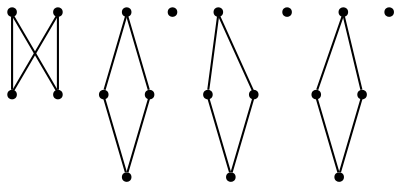 graph {
  node [shape=point,comment="{\"directed\":false,\"doi\":\"10.1007/3-540-45848-4_31\",\"figure\":\"8 (3)\"}"]

  v0 [pos="1173.0833689371748,2571.015368009869"]
  v1 [pos="1002.0833174387615,2574.2654900801813"]
  v2 [pos="1182.0833841959636,2636.2655104252335"]
  v3 [pos="1154.0833791097007,2690.2653476648165"]
  v4 [pos="1789.5833333333337,2536.0152662846085"]
  v5 [pos="1789.5833333333335,2502.265368009869"]
  v6 [pos="1789.5833333333337,2710.5152866296603"]
  v7 [pos="1723.0833689371746,2502.515357837343"]
  v8 [pos="1727.8333028157554,2535.0153069747125"]
  v9 [pos="1609.583409627279,2535.0153069747125"]
  v10 [pos="1609.5834096272788,2501.265408699973"]
  v11 [pos="1548.8333384195967,2715.015357837343"]
  v12 [pos="1542.0833587646484,2501.265408699973"]
  v13 [pos="1544.3333943684897,2535.0153069747125"]
  v14 [pos="1412.8334045410156,2502.265368009869"]
  v15 [pos="1412.8334045410159,2568.7652052494523"]
  v16 [pos="1379.0833791097007,2501.265408699973"]
  v17 [pos="1379.0833791097007,2568.7652052494523"]
  v18 [pos="1379.0833791097007,2715.015357837343"]

  v0 -- v1 [id="-1",pos="1173.0833689371748,2571.015368009869 1155.7899645565515,2541.70299734704 1124.0288645858677,2521.5153476648165 1087.5832875569663,2521.5153476648165 1050.1271673098333,2521.5153476648165 1017.6189536576726,2542.83797151403 1002.0833174387615,2574.2654900801813"]
  v17 -- v15 [id="-9",pos="1379.0833791097007,2568.7652052494523 1412.8334045410159,2568.7652052494523 1412.8334045410159,2568.7652052494523 1412.8334045410159,2568.7652052494523"]
  v17 -- v16 [id="-10",pos="1379.0833791097007,2568.7652052494523 1379.0833791097007,2501.265408699973 1379.0833791097007,2501.265408699973 1379.0833791097007,2501.265408699973"]
  v16 -- v14 [id="-12",pos="1379.0833791097007,2501.265408699973 1412.8334045410156,2502.265368009869 1412.8334045410156,2502.265368009869 1412.8334045410156,2502.265368009869"]
  v15 -- v14 [id="-13",pos="1412.8334045410159,2568.7652052494523 1412.8334045410156,2502.265368009869 1412.8334045410156,2502.265368009869 1412.8334045410156,2502.265368009869"]
  v13 -- v9 [id="-18",pos="1544.3333943684897,2535.0153069747125 1609.583409627279,2535.0153069747125 1609.583409627279,2535.0153069747125 1609.583409627279,2535.0153069747125"]
  v13 -- v12 [id="-19",pos="1544.3333943684897,2535.0153069747125 1542.0833587646484,2501.265408699973 1542.0833587646484,2501.265408699973 1542.0833587646484,2501.265408699973"]
  v12 -- v10 [id="-21",pos="1542.0833587646484,2501.265408699973 1609.5834096272788,2501.265408699973 1609.5834096272788,2501.265408699973 1609.5834096272788,2501.265408699973"]
  v9 -- v10 [id="-23",pos="1609.583409627279,2535.0153069747125 1609.5834096272788,2501.265408699973 1609.5834096272788,2501.265408699973 1609.5834096272788,2501.265408699973"]
  v8 -- v4 [id="-25",pos="1727.8333028157554,2535.0153069747125 1789.5833333333337,2536.0152662846085 1789.5833333333337,2536.0152662846085 1789.5833333333337,2536.0152662846085"]
  v8 -- v7 [id="-26",pos="1727.8333028157554,2535.0153069747125 1723.0833689371746,2502.515357837343 1723.0833689371746,2502.515357837343 1723.0833689371746,2502.515357837343"]
  v7 -- v5 [id="-27",pos="1723.0833689371746,2502.515357837343 1789.5833333333335,2502.265368009869 1789.5833333333335,2502.265368009869 1789.5833333333335,2502.265368009869"]
  v4 -- v5 [id="-34",pos="1789.5833333333337,2536.0152662846085 1789.5833333333335,2502.265368009869 1789.5833333333335,2502.265368009869 1789.5833333333335,2502.265368009869"]
  v0 -- v2 [id="-35",pos="1173.0833689371748,2571.015368009869 1179.9623496806266,2585.362376841495 1184.3332926432292,2601.3066535614316 1184.3332926432292,2618.265225594504 1184.3332926432292,2624.4542380376984 1183.751136760858,2630.508158811188 1182.0833841959636,2636.2655104252335"]
  v3 -- v1 [id="-36",pos="1154.0833791097007,2690.2653476648165 1135.973810096318,2705.266546740736 1112.9096089381876,2715.0151035241915 1087.5832875569663,2715.0151035241915 1034.1791152954102,2715.0151035241915 990.8332824707032,2671.669461434348 990.8332824707032,2618.265225594504 990.8332824707032,2602.3171545937394 994.69884107963,2587.266103701488 1002.0833174387615,2574.2654900801813"]
  v3 -- v2 [id="-37",pos="1154.0833791097007,2690.2653476648165 1168.1356289643488,2675.5374134754748 1178.7040247484158,2657.1252181194213 1182.0833841959636,2636.2655104252335"]
}